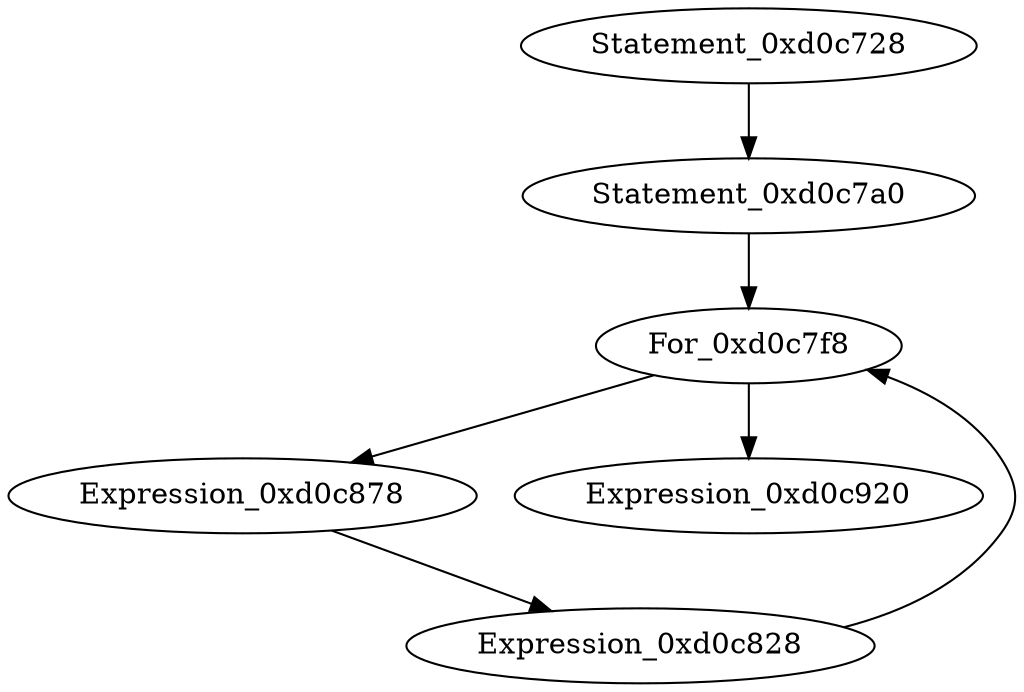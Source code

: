 digraph {
Statement_0xd0c728 -> Statement_0xd0c7a0
Statement_0xd0c7a0 -> For_0xd0c7f8
For_0xd0c7f8 -> Expression_0xd0c878
For_0xd0c7f8 -> Expression_0xd0c920
Expression_0xd0c878 -> Expression_0xd0c828
Expression_0xd0c828 -> For_0xd0c7f8
}